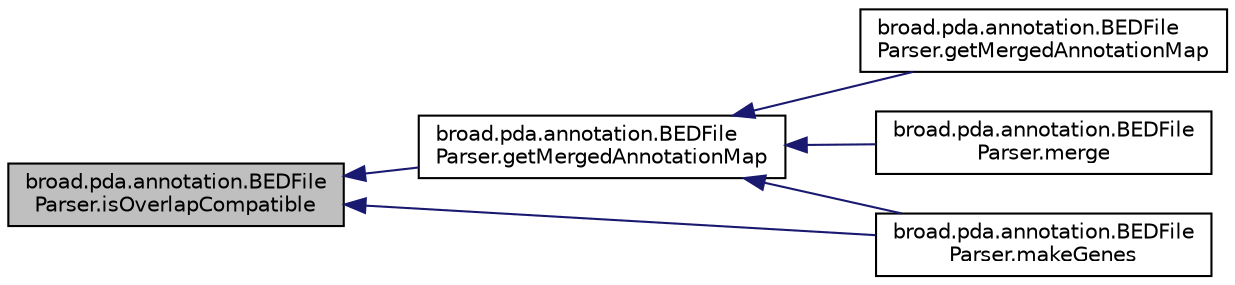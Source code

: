 digraph "broad.pda.annotation.BEDFileParser.isOverlapCompatible"
{
  edge [fontname="Helvetica",fontsize="10",labelfontname="Helvetica",labelfontsize="10"];
  node [fontname="Helvetica",fontsize="10",shape=record];
  rankdir="LR";
  Node1 [label="broad.pda.annotation.BEDFile\lParser.isOverlapCompatible",height=0.2,width=0.4,color="black", fillcolor="grey75", style="filled" fontcolor="black"];
  Node1 -> Node2 [dir="back",color="midnightblue",fontsize="10",style="solid",fontname="Helvetica"];
  Node2 [label="broad.pda.annotation.BEDFile\lParser.getMergedAnnotationMap",height=0.2,width=0.4,color="black", fillcolor="white", style="filled",URL="$classbroad_1_1pda_1_1annotation_1_1_b_e_d_file_parser.html#ab4cead55423bc92714e6761c144bc2a8"];
  Node2 -> Node3 [dir="back",color="midnightblue",fontsize="10",style="solid",fontname="Helvetica"];
  Node3 [label="broad.pda.annotation.BEDFile\lParser.getMergedAnnotationMap",height=0.2,width=0.4,color="black", fillcolor="white", style="filled",URL="$classbroad_1_1pda_1_1annotation_1_1_b_e_d_file_parser.html#acee04f1f087d3e473c830d92b5e23fd0"];
  Node2 -> Node4 [dir="back",color="midnightblue",fontsize="10",style="solid",fontname="Helvetica"];
  Node4 [label="broad.pda.annotation.BEDFile\lParser.makeGenes",height=0.2,width=0.4,color="black", fillcolor="white", style="filled",URL="$classbroad_1_1pda_1_1annotation_1_1_b_e_d_file_parser.html#a0d1ef53e95c6fc5fd889fdd566d307e8"];
  Node2 -> Node5 [dir="back",color="midnightblue",fontsize="10",style="solid",fontname="Helvetica"];
  Node5 [label="broad.pda.annotation.BEDFile\lParser.merge",height=0.2,width=0.4,color="black", fillcolor="white", style="filled",URL="$classbroad_1_1pda_1_1annotation_1_1_b_e_d_file_parser.html#a75d88890a89e815e0dd41134c8eb29e1"];
  Node1 -> Node4 [dir="back",color="midnightblue",fontsize="10",style="solid",fontname="Helvetica"];
}
